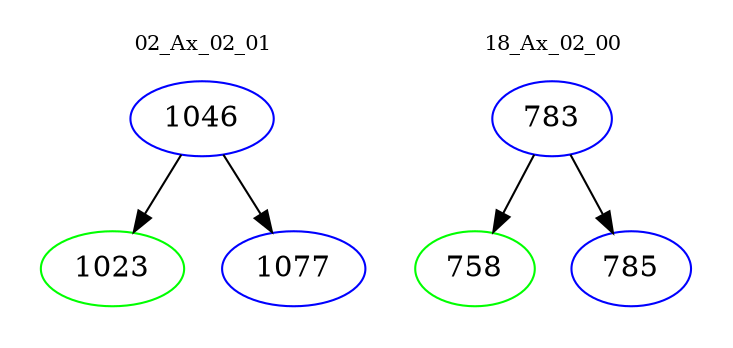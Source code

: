 digraph{
subgraph cluster_0 {
color = white
label = "02_Ax_02_01";
fontsize=10;
T0_1046 [label="1046", color="blue"]
T0_1046 -> T0_1023 [color="black"]
T0_1023 [label="1023", color="green"]
T0_1046 -> T0_1077 [color="black"]
T0_1077 [label="1077", color="blue"]
}
subgraph cluster_1 {
color = white
label = "18_Ax_02_00";
fontsize=10;
T1_783 [label="783", color="blue"]
T1_783 -> T1_758 [color="black"]
T1_758 [label="758", color="green"]
T1_783 -> T1_785 [color="black"]
T1_785 [label="785", color="blue"]
}
}

